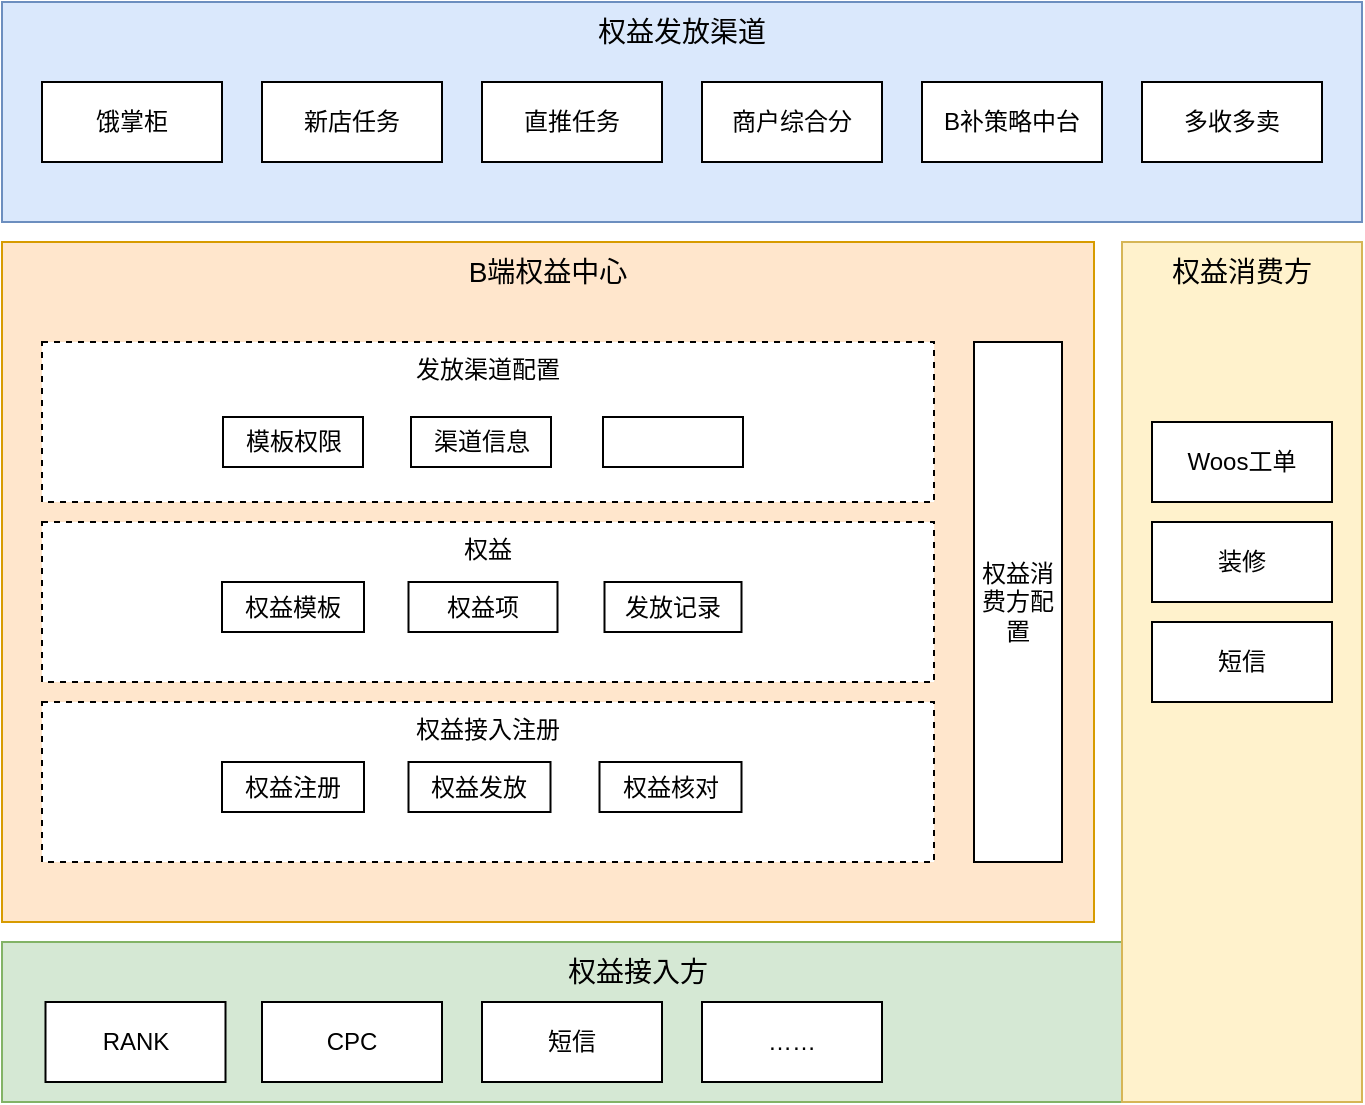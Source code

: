 <mxfile version="13.1.6" type="github">
  <diagram id="2PnTl74UNKqRBuYetURC" name="逻辑架构">
    <mxGraphModel dx="815" dy="461" grid="1" gridSize="10" guides="1" tooltips="1" connect="1" arrows="1" fold="1" page="1" pageScale="1" pageWidth="827" pageHeight="1169" math="0" shadow="0">
      <root>
        <mxCell id="0" />
        <mxCell id="1" parent="0" />
        <mxCell id="m5zRSeu44S-avt-80JpC-1" value="权益接入方" style="rounded=0;whiteSpace=wrap;html=1;verticalAlign=top;fillColor=#d5e8d4;strokeColor=#82b366;fontSize=14;" vertex="1" parent="1">
          <mxGeometry x="74" y="500" width="636" height="80" as="geometry" />
        </mxCell>
        <mxCell id="m5zRSeu44S-avt-80JpC-2" value="权益发放渠道" style="rounded=0;whiteSpace=wrap;html=1;verticalAlign=top;fillColor=#dae8fc;strokeColor=#6c8ebf;fontSize=14;" vertex="1" parent="1">
          <mxGeometry x="74" y="30" width="680" height="110" as="geometry" />
        </mxCell>
        <mxCell id="m5zRSeu44S-avt-80JpC-4" value="B端权益中心" style="rounded=0;whiteSpace=wrap;html=1;verticalAlign=top;fillColor=#ffe6cc;strokeColor=#d79b00;fontSize=14;" vertex="1" parent="1">
          <mxGeometry x="74" y="150" width="546" height="340" as="geometry" />
        </mxCell>
        <mxCell id="m5zRSeu44S-avt-80JpC-5" value="权益接入注册" style="rounded=0;whiteSpace=wrap;html=1;verticalAlign=top;dashed=1;" vertex="1" parent="1">
          <mxGeometry x="94" y="380" width="446" height="80" as="geometry" />
        </mxCell>
        <mxCell id="m5zRSeu44S-avt-80JpC-6" value="权益" style="rounded=0;whiteSpace=wrap;html=1;verticalAlign=top;dashed=1;" vertex="1" parent="1">
          <mxGeometry x="94" y="290" width="446" height="80" as="geometry" />
        </mxCell>
        <mxCell id="m5zRSeu44S-avt-80JpC-7" value="发放渠道配置" style="rounded=0;whiteSpace=wrap;html=1;verticalAlign=top;dashed=1;" vertex="1" parent="1">
          <mxGeometry x="94" y="200" width="446" height="80" as="geometry" />
        </mxCell>
        <mxCell id="m5zRSeu44S-avt-80JpC-8" value="权益消费方配置" style="rounded=0;whiteSpace=wrap;html=1;verticalAlign=middle;" vertex="1" parent="1">
          <mxGeometry x="560" y="200" width="44" height="260" as="geometry" />
        </mxCell>
        <mxCell id="m5zRSeu44S-avt-80JpC-9" value="饿掌柜" style="rounded=0;whiteSpace=wrap;html=1;" vertex="1" parent="1">
          <mxGeometry x="94" y="70" width="90" height="40" as="geometry" />
        </mxCell>
        <mxCell id="m5zRSeu44S-avt-80JpC-10" value="新店任务" style="rounded=0;whiteSpace=wrap;html=1;" vertex="1" parent="1">
          <mxGeometry x="204" y="70" width="90" height="40" as="geometry" />
        </mxCell>
        <mxCell id="m5zRSeu44S-avt-80JpC-12" value="直推任务" style="rounded=0;whiteSpace=wrap;html=1;" vertex="1" parent="1">
          <mxGeometry x="314" y="70" width="90" height="40" as="geometry" />
        </mxCell>
        <mxCell id="m5zRSeu44S-avt-80JpC-13" value="商户综合分" style="rounded=0;whiteSpace=wrap;html=1;" vertex="1" parent="1">
          <mxGeometry x="424" y="70" width="90" height="40" as="geometry" />
        </mxCell>
        <mxCell id="m5zRSeu44S-avt-80JpC-14" value="B补策略中台" style="rounded=0;whiteSpace=wrap;html=1;" vertex="1" parent="1">
          <mxGeometry x="534" y="70" width="90" height="40" as="geometry" />
        </mxCell>
        <mxCell id="m5zRSeu44S-avt-80JpC-15" value="多收多卖" style="rounded=0;whiteSpace=wrap;html=1;" vertex="1" parent="1">
          <mxGeometry x="644" y="70" width="90" height="40" as="geometry" />
        </mxCell>
        <mxCell id="m5zRSeu44S-avt-80JpC-16" value="权益消费方" style="rounded=0;whiteSpace=wrap;html=1;verticalAlign=top;fillColor=#fff2cc;strokeColor=#d6b656;fontSize=14;" vertex="1" parent="1">
          <mxGeometry x="634" y="150" width="120" height="430" as="geometry" />
        </mxCell>
        <mxCell id="m5zRSeu44S-avt-80JpC-17" value="Woos工单" style="rounded=0;whiteSpace=wrap;html=1;" vertex="1" parent="1">
          <mxGeometry x="649" y="240" width="90" height="40" as="geometry" />
        </mxCell>
        <mxCell id="m5zRSeu44S-avt-80JpC-18" value="装修" style="rounded=0;whiteSpace=wrap;html=1;" vertex="1" parent="1">
          <mxGeometry x="649" y="290" width="90" height="40" as="geometry" />
        </mxCell>
        <mxCell id="m5zRSeu44S-avt-80JpC-19" value="短信" style="rounded=0;whiteSpace=wrap;html=1;" vertex="1" parent="1">
          <mxGeometry x="649" y="340" width="90" height="40" as="geometry" />
        </mxCell>
        <mxCell id="m5zRSeu44S-avt-80JpC-20" value="权益模板" style="rounded=0;whiteSpace=wrap;html=1;" vertex="1" parent="1">
          <mxGeometry x="184" y="320" width="71" height="25" as="geometry" />
        </mxCell>
        <mxCell id="m5zRSeu44S-avt-80JpC-22" value="发放记录" style="rounded=0;whiteSpace=wrap;html=1;" vertex="1" parent="1">
          <mxGeometry x="375.25" y="320" width="68.5" height="25" as="geometry" />
        </mxCell>
        <mxCell id="m5zRSeu44S-avt-80JpC-23" value="模板权限" style="rounded=0;whiteSpace=wrap;html=1;" vertex="1" parent="1">
          <mxGeometry x="184.5" y="237.5" width="70" height="25" as="geometry" />
        </mxCell>
        <mxCell id="m5zRSeu44S-avt-80JpC-24" value="渠道信息" style="rounded=0;whiteSpace=wrap;html=1;" vertex="1" parent="1">
          <mxGeometry x="278.5" y="237.5" width="70" height="25" as="geometry" />
        </mxCell>
        <mxCell id="m5zRSeu44S-avt-80JpC-25" value="" style="rounded=0;whiteSpace=wrap;html=1;" vertex="1" parent="1">
          <mxGeometry x="374.5" y="237.5" width="70" height="25" as="geometry" />
        </mxCell>
        <mxCell id="m5zRSeu44S-avt-80JpC-26" value="权益项" style="rounded=0;whiteSpace=wrap;html=1;" vertex="1" parent="1">
          <mxGeometry x="277.25" y="320" width="74.5" height="25" as="geometry" />
        </mxCell>
        <mxCell id="m5zRSeu44S-avt-80JpC-29" value="权益注册" style="rounded=0;whiteSpace=wrap;html=1;" vertex="1" parent="1">
          <mxGeometry x="184" y="410" width="71" height="25" as="geometry" />
        </mxCell>
        <mxCell id="m5zRSeu44S-avt-80JpC-31" value="权益发放" style="rounded=0;whiteSpace=wrap;html=1;" vertex="1" parent="1">
          <mxGeometry x="277.25" y="410" width="71" height="25" as="geometry" />
        </mxCell>
        <mxCell id="m5zRSeu44S-avt-80JpC-32" value="权益核对" style="rounded=0;whiteSpace=wrap;html=1;" vertex="1" parent="1">
          <mxGeometry x="372.75" y="410" width="71" height="25" as="geometry" />
        </mxCell>
        <mxCell id="m5zRSeu44S-avt-80JpC-33" value="RANK" style="rounded=0;whiteSpace=wrap;html=1;" vertex="1" parent="1">
          <mxGeometry x="95.75" y="530" width="90" height="40" as="geometry" />
        </mxCell>
        <mxCell id="m5zRSeu44S-avt-80JpC-34" value="CPC" style="rounded=0;whiteSpace=wrap;html=1;" vertex="1" parent="1">
          <mxGeometry x="204" y="530" width="90" height="40" as="geometry" />
        </mxCell>
        <mxCell id="m5zRSeu44S-avt-80JpC-35" value="短信" style="rounded=0;whiteSpace=wrap;html=1;" vertex="1" parent="1">
          <mxGeometry x="314" y="530" width="90" height="40" as="geometry" />
        </mxCell>
        <mxCell id="m5zRSeu44S-avt-80JpC-36" value="……" style="rounded=0;whiteSpace=wrap;html=1;" vertex="1" parent="1">
          <mxGeometry x="424" y="530" width="90" height="40" as="geometry" />
        </mxCell>
      </root>
    </mxGraphModel>
  </diagram>
</mxfile>
